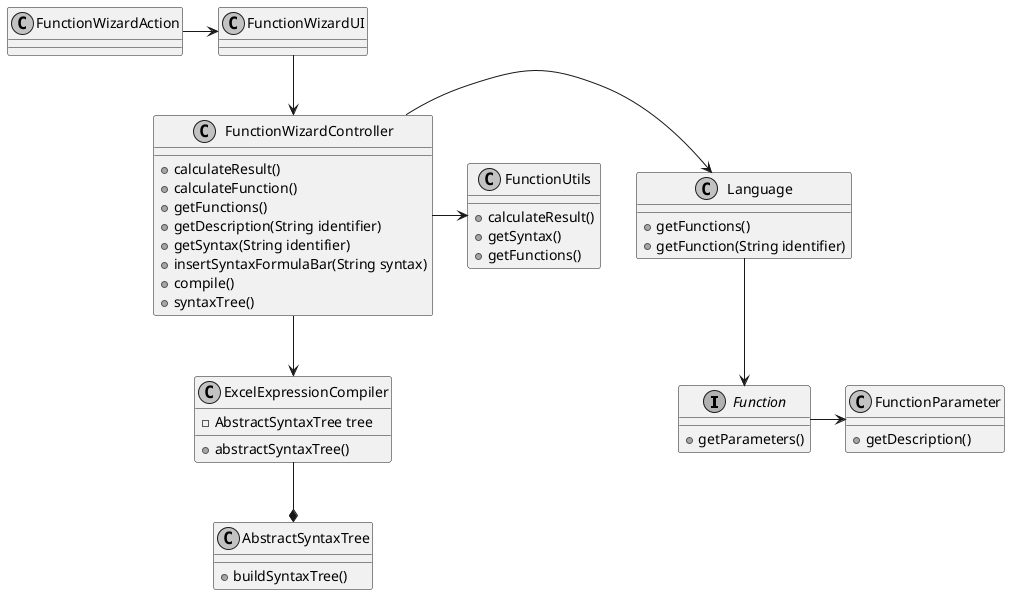 @startuml cd_advanced_function_wizard.png
skinparam handwritten false
skinparam monochrome true
skinparam packageStyle rect
skinparam defaultFontName FG Virgil
skinparam shadowing false  

interface Function {
    +getParameters()    
}

class FunctionWizardAction{    
}

class FunctionWizardUI{
}

class FunctionWizardController {
    +calculateResult()
    +calculateFunction()
    +getFunctions()
    +getDescription(String identifier)
    +getSyntax(String identifier)
    +insertSyntaxFormulaBar(String syntax)
    +compile()
    +syntaxTree()
}

class ExcelExpressionCompiler {
    - AbstractSyntaxTree tree
    +abstractSyntaxTree()
}

class AbstractSyntaxTree {
    +buildSyntaxTree()
}

class Language{
    +getFunctions()
    +getFunction(String identifier)
}

class FunctionParameter{
    +getDescription()
}

class FunctionUtils{
    +calculateResult()
    +getSyntax()
    +getFunctions()
}

FunctionWizardAction -> FunctionWizardUI 
FunctionWizardUI --> FunctionWizardController 
FunctionWizardController -> Language 
FunctionWizardController -> FunctionUtils
FunctionWizardController --> ExcelExpressionCompiler
ExcelExpressionCompiler --* AbstractSyntaxTree
Language --> Function 

Function -> FunctionParameter
@enduml

